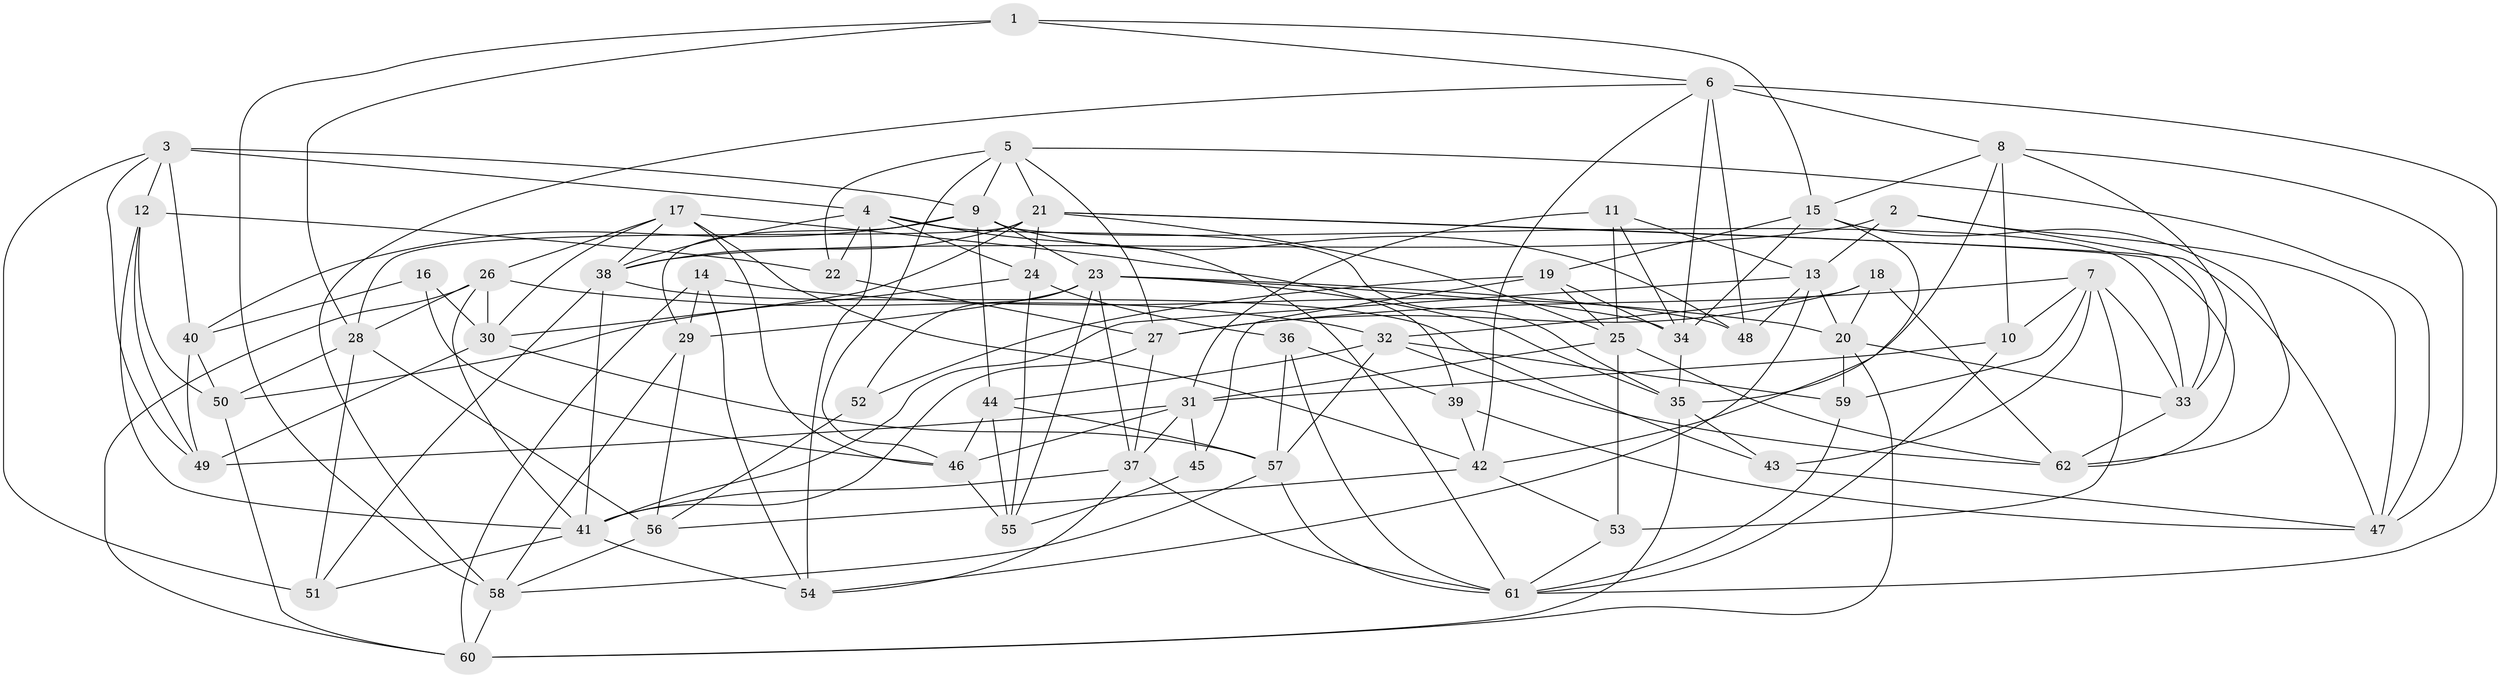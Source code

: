 // original degree distribution, {4: 1.0}
// Generated by graph-tools (version 1.1) at 2025/03/03/09/25 03:03:01]
// undirected, 62 vertices, 169 edges
graph export_dot {
graph [start="1"]
  node [color=gray90,style=filled];
  1;
  2;
  3;
  4;
  5;
  6;
  7;
  8;
  9;
  10;
  11;
  12;
  13;
  14;
  15;
  16;
  17;
  18;
  19;
  20;
  21;
  22;
  23;
  24;
  25;
  26;
  27;
  28;
  29;
  30;
  31;
  32;
  33;
  34;
  35;
  36;
  37;
  38;
  39;
  40;
  41;
  42;
  43;
  44;
  45;
  46;
  47;
  48;
  49;
  50;
  51;
  52;
  53;
  54;
  55;
  56;
  57;
  58;
  59;
  60;
  61;
  62;
  1 -- 6 [weight=1.0];
  1 -- 15 [weight=1.0];
  1 -- 28 [weight=1.0];
  1 -- 58 [weight=1.0];
  2 -- 13 [weight=1.0];
  2 -- 33 [weight=1.0];
  2 -- 38 [weight=1.0];
  2 -- 47 [weight=1.0];
  3 -- 4 [weight=1.0];
  3 -- 9 [weight=1.0];
  3 -- 12 [weight=1.0];
  3 -- 40 [weight=1.0];
  3 -- 49 [weight=1.0];
  3 -- 51 [weight=1.0];
  4 -- 22 [weight=1.0];
  4 -- 24 [weight=1.0];
  4 -- 35 [weight=1.0];
  4 -- 38 [weight=2.0];
  4 -- 54 [weight=1.0];
  4 -- 61 [weight=1.0];
  5 -- 9 [weight=1.0];
  5 -- 21 [weight=1.0];
  5 -- 22 [weight=1.0];
  5 -- 27 [weight=1.0];
  5 -- 46 [weight=1.0];
  5 -- 47 [weight=1.0];
  6 -- 8 [weight=1.0];
  6 -- 34 [weight=1.0];
  6 -- 42 [weight=1.0];
  6 -- 48 [weight=1.0];
  6 -- 58 [weight=1.0];
  6 -- 61 [weight=2.0];
  7 -- 10 [weight=1.0];
  7 -- 27 [weight=1.0];
  7 -- 33 [weight=1.0];
  7 -- 43 [weight=1.0];
  7 -- 53 [weight=1.0];
  7 -- 59 [weight=1.0];
  8 -- 10 [weight=1.0];
  8 -- 15 [weight=1.0];
  8 -- 33 [weight=1.0];
  8 -- 35 [weight=1.0];
  8 -- 47 [weight=1.0];
  9 -- 23 [weight=1.0];
  9 -- 29 [weight=1.0];
  9 -- 33 [weight=1.0];
  9 -- 40 [weight=1.0];
  9 -- 44 [weight=1.0];
  9 -- 48 [weight=1.0];
  10 -- 31 [weight=1.0];
  10 -- 61 [weight=1.0];
  11 -- 13 [weight=1.0];
  11 -- 25 [weight=1.0];
  11 -- 31 [weight=1.0];
  11 -- 34 [weight=1.0];
  12 -- 22 [weight=1.0];
  12 -- 41 [weight=1.0];
  12 -- 49 [weight=1.0];
  12 -- 50 [weight=2.0];
  13 -- 20 [weight=1.0];
  13 -- 41 [weight=1.0];
  13 -- 48 [weight=1.0];
  13 -- 54 [weight=1.0];
  14 -- 20 [weight=1.0];
  14 -- 29 [weight=2.0];
  14 -- 54 [weight=2.0];
  14 -- 60 [weight=1.0];
  15 -- 19 [weight=1.0];
  15 -- 34 [weight=1.0];
  15 -- 42 [weight=1.0];
  15 -- 62 [weight=1.0];
  16 -- 30 [weight=1.0];
  16 -- 40 [weight=2.0];
  16 -- 46 [weight=1.0];
  17 -- 26 [weight=1.0];
  17 -- 30 [weight=1.0];
  17 -- 38 [weight=1.0];
  17 -- 39 [weight=1.0];
  17 -- 42 [weight=1.0];
  17 -- 46 [weight=1.0];
  18 -- 20 [weight=1.0];
  18 -- 27 [weight=1.0];
  18 -- 32 [weight=1.0];
  18 -- 62 [weight=1.0];
  19 -- 25 [weight=1.0];
  19 -- 34 [weight=1.0];
  19 -- 45 [weight=2.0];
  19 -- 52 [weight=1.0];
  20 -- 33 [weight=1.0];
  20 -- 59 [weight=1.0];
  20 -- 60 [weight=1.0];
  21 -- 24 [weight=1.0];
  21 -- 25 [weight=1.0];
  21 -- 28 [weight=1.0];
  21 -- 30 [weight=1.0];
  21 -- 38 [weight=1.0];
  21 -- 47 [weight=1.0];
  21 -- 62 [weight=1.0];
  22 -- 27 [weight=1.0];
  23 -- 29 [weight=1.0];
  23 -- 34 [weight=1.0];
  23 -- 35 [weight=1.0];
  23 -- 37 [weight=1.0];
  23 -- 48 [weight=1.0];
  23 -- 52 [weight=1.0];
  23 -- 55 [weight=1.0];
  24 -- 36 [weight=2.0];
  24 -- 50 [weight=1.0];
  24 -- 55 [weight=1.0];
  25 -- 31 [weight=1.0];
  25 -- 53 [weight=1.0];
  25 -- 62 [weight=1.0];
  26 -- 28 [weight=1.0];
  26 -- 30 [weight=1.0];
  26 -- 32 [weight=1.0];
  26 -- 41 [weight=1.0];
  26 -- 60 [weight=1.0];
  27 -- 37 [weight=1.0];
  27 -- 41 [weight=1.0];
  28 -- 50 [weight=1.0];
  28 -- 51 [weight=1.0];
  28 -- 56 [weight=1.0];
  29 -- 56 [weight=1.0];
  29 -- 58 [weight=1.0];
  30 -- 49 [weight=1.0];
  30 -- 57 [weight=1.0];
  31 -- 37 [weight=1.0];
  31 -- 45 [weight=1.0];
  31 -- 46 [weight=1.0];
  31 -- 49 [weight=2.0];
  32 -- 44 [weight=1.0];
  32 -- 57 [weight=1.0];
  32 -- 59 [weight=1.0];
  32 -- 62 [weight=1.0];
  33 -- 62 [weight=1.0];
  34 -- 35 [weight=1.0];
  35 -- 43 [weight=1.0];
  35 -- 60 [weight=1.0];
  36 -- 39 [weight=1.0];
  36 -- 57 [weight=1.0];
  36 -- 61 [weight=2.0];
  37 -- 41 [weight=1.0];
  37 -- 54 [weight=1.0];
  37 -- 61 [weight=1.0];
  38 -- 41 [weight=1.0];
  38 -- 43 [weight=1.0];
  38 -- 51 [weight=1.0];
  39 -- 42 [weight=1.0];
  39 -- 47 [weight=1.0];
  40 -- 49 [weight=1.0];
  40 -- 50 [weight=1.0];
  41 -- 51 [weight=1.0];
  41 -- 54 [weight=1.0];
  42 -- 53 [weight=1.0];
  42 -- 56 [weight=1.0];
  43 -- 47 [weight=1.0];
  44 -- 46 [weight=1.0];
  44 -- 55 [weight=2.0];
  44 -- 57 [weight=1.0];
  45 -- 55 [weight=1.0];
  46 -- 55 [weight=1.0];
  50 -- 60 [weight=1.0];
  52 -- 56 [weight=2.0];
  53 -- 61 [weight=1.0];
  56 -- 58 [weight=1.0];
  57 -- 58 [weight=1.0];
  57 -- 61 [weight=1.0];
  58 -- 60 [weight=1.0];
  59 -- 61 [weight=1.0];
}
